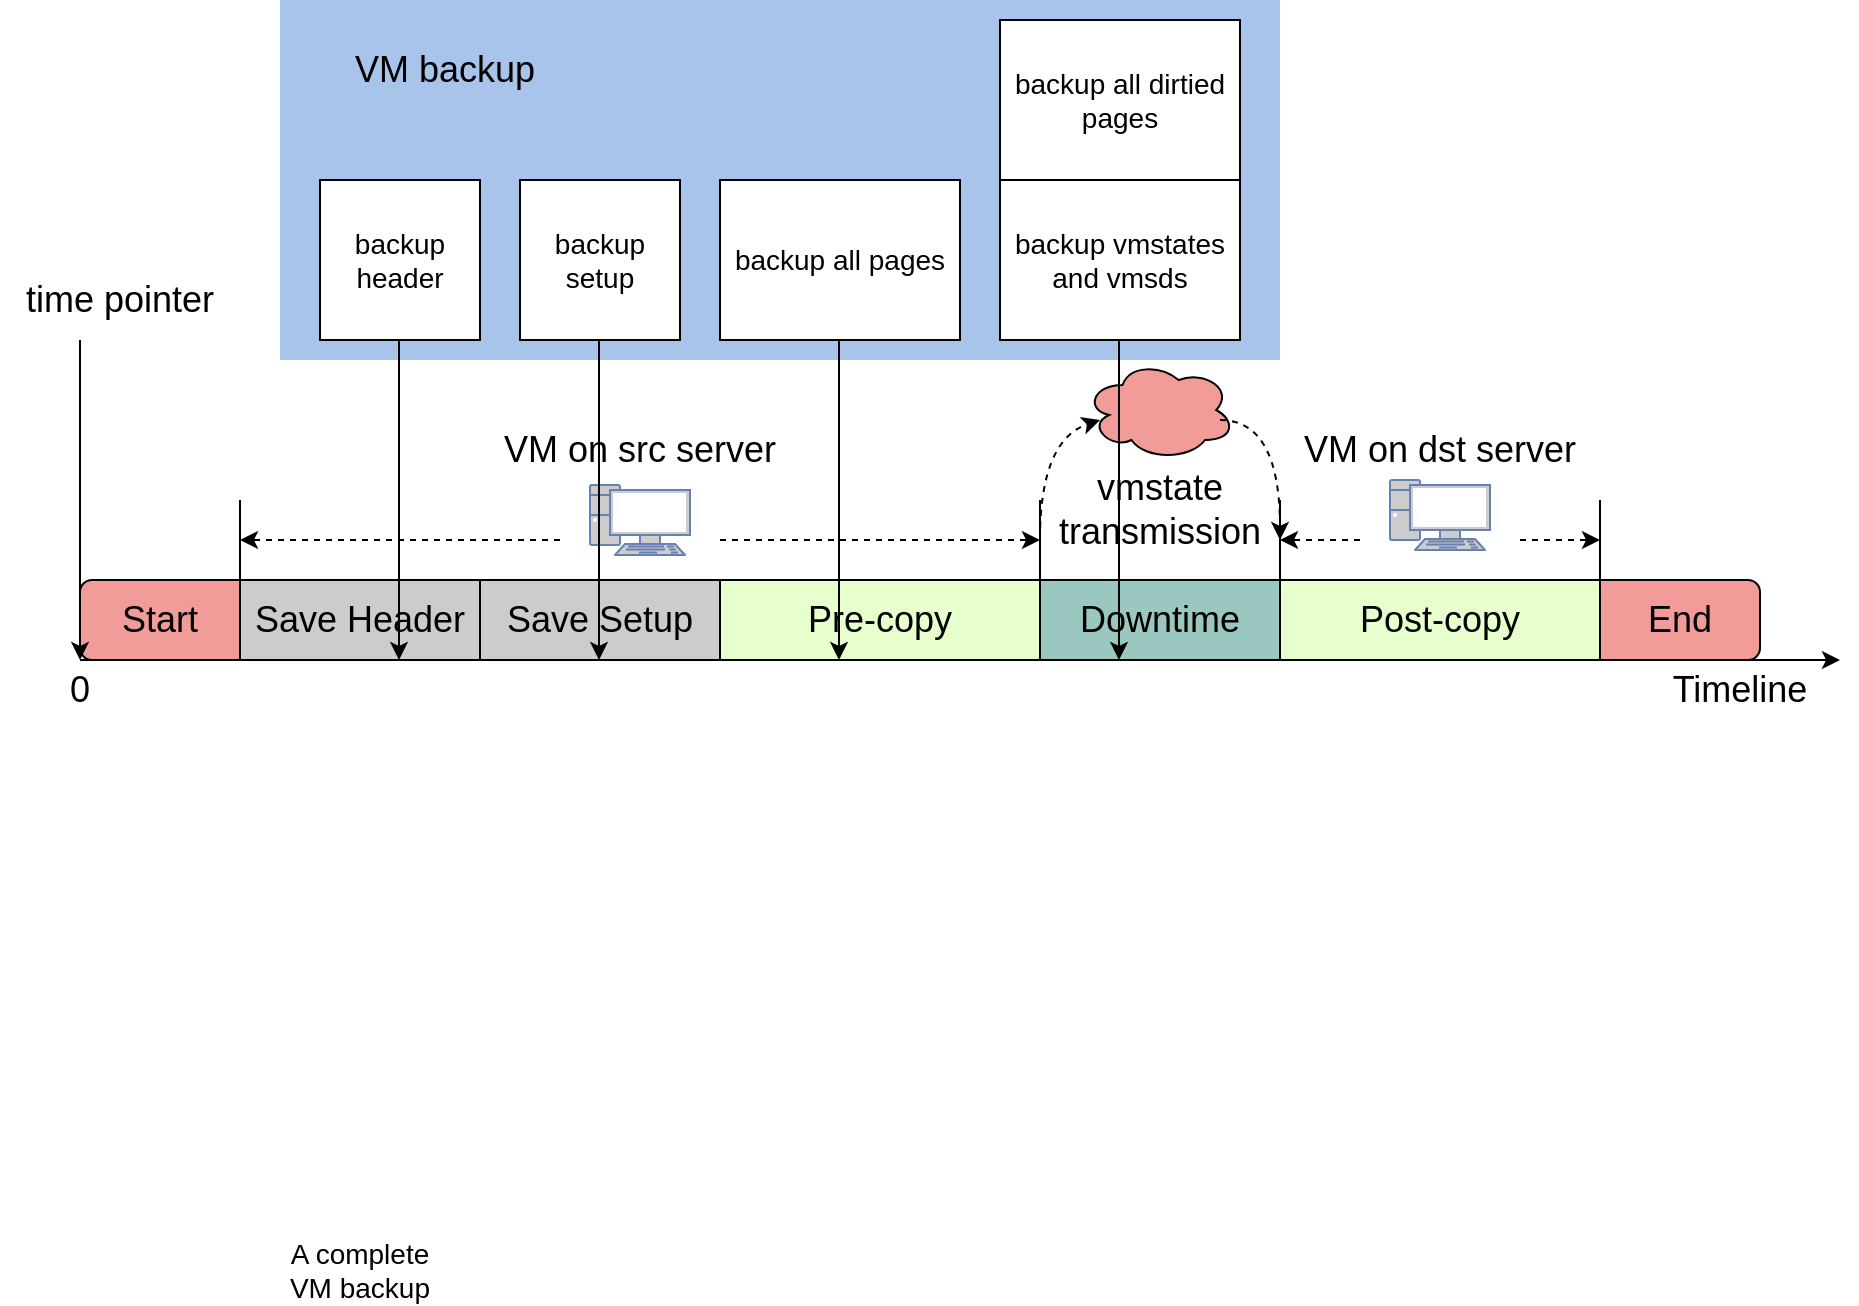 <mxfile version="20.2.4" type="github"><diagram id="xbdcwXHPQUHZUbyYT70E" name="第 1 页"><mxGraphModel dx="1038" dy="1748" grid="1" gridSize="10" guides="1" tooltips="1" connect="1" arrows="1" fold="1" page="1" pageScale="1" pageWidth="827" pageHeight="1169" math="0" shadow="0"><root><mxCell id="0"/><mxCell id="1" parent="0"/><mxCell id="qUBD2IH8IKCdjNRNr7ge-23" value="" style="rounded=0;whiteSpace=wrap;html=1;fontSize=18;fillColor=#A9C4EB;dashed=1;strokeColor=none;" vertex="1" parent="1"><mxGeometry x="220" y="-10" width="500" height="180" as="geometry"/></mxCell><mxCell id="_aCOL6AofIa1MBWSSgmZ-10" value="" style="rounded=1;whiteSpace=wrap;html=1;fontSize=18;fillColor=#F19C99;" parent="1" vertex="1"><mxGeometry x="840" y="280" width="120" height="40" as="geometry"/></mxCell><mxCell id="_aCOL6AofIa1MBWSSgmZ-1" value="" style="rounded=1;whiteSpace=wrap;html=1;fillColor=#F19C99;" parent="1" vertex="1"><mxGeometry x="120" y="280" width="120" height="40" as="geometry"/></mxCell><mxCell id="_aCOL6AofIa1MBWSSgmZ-2" value="&lt;font style=&quot;font-size: 18px;&quot;&gt;Start&lt;/font&gt;" style="text;html=1;strokeColor=none;fillColor=none;align=center;verticalAlign=middle;whiteSpace=wrap;rounded=0;" parent="1" vertex="1"><mxGeometry x="130" y="285" width="60" height="30" as="geometry"/></mxCell><mxCell id="_aCOL6AofIa1MBWSSgmZ-3" value="Save Header" style="rounded=0;whiteSpace=wrap;html=1;fontSize=18;fillColor=#CCCCCC;" parent="1" vertex="1"><mxGeometry x="200" y="280" width="120" height="40" as="geometry"/></mxCell><mxCell id="_aCOL6AofIa1MBWSSgmZ-4" value="Save Setup" style="rounded=0;whiteSpace=wrap;html=1;fontSize=18;fillColor=#CCCCCC;" parent="1" vertex="1"><mxGeometry x="320" y="280" width="120" height="40" as="geometry"/></mxCell><mxCell id="_aCOL6AofIa1MBWSSgmZ-6" value="" style="endArrow=classic;html=1;rounded=0;fontSize=18;" parent="1" edge="1"><mxGeometry width="50" height="50" relative="1" as="geometry"><mxPoint x="120" y="320" as="sourcePoint"/><mxPoint x="1000" y="320" as="targetPoint"/></mxGeometry></mxCell><mxCell id="_aCOL6AofIa1MBWSSgmZ-7" value="Pre-copy" style="rounded=0;whiteSpace=wrap;html=1;fontSize=18;fillColor=#E6FFCC;" parent="1" vertex="1"><mxGeometry x="440" y="280" width="160" height="40" as="geometry"/></mxCell><mxCell id="_aCOL6AofIa1MBWSSgmZ-8" value="Downtime" style="rounded=0;whiteSpace=wrap;html=1;fontSize=18;fillColor=#9AC7BF;" parent="1" vertex="1"><mxGeometry x="600" y="280" width="120" height="40" as="geometry"/></mxCell><mxCell id="_aCOL6AofIa1MBWSSgmZ-9" value="Post-copy" style="rounded=0;whiteSpace=wrap;html=1;fontSize=18;fillColor=#E6FFCC;" parent="1" vertex="1"><mxGeometry x="720" y="280" width="160" height="40" as="geometry"/></mxCell><mxCell id="_aCOL6AofIa1MBWSSgmZ-11" value="&lt;font style=&quot;font-size: 18px;&quot;&gt;End&lt;/font&gt;" style="text;html=1;strokeColor=none;fillColor=none;align=center;verticalAlign=middle;whiteSpace=wrap;rounded=0;" parent="1" vertex="1"><mxGeometry x="890" y="285" width="60" height="30" as="geometry"/></mxCell><mxCell id="_aCOL6AofIa1MBWSSgmZ-12" value="Timeline" style="text;html=1;strokeColor=none;fillColor=none;align=center;verticalAlign=middle;whiteSpace=wrap;rounded=0;fontSize=18;" parent="1" vertex="1"><mxGeometry x="900" y="320" width="100" height="30" as="geometry"/></mxCell><mxCell id="_aCOL6AofIa1MBWSSgmZ-13" value="" style="fontColor=#0066CC;verticalAlign=top;verticalLabelPosition=bottom;labelPosition=center;align=center;html=1;outlineConnect=0;fillColor=#CCCCCC;strokeColor=#6881B3;gradientColor=none;gradientDirection=north;strokeWidth=2;shape=mxgraph.networks.pc;fontSize=18;" parent="1" vertex="1"><mxGeometry x="375" y="232.5" width="50" height="35" as="geometry"/></mxCell><mxCell id="_aCOL6AofIa1MBWSSgmZ-14" value="" style="endArrow=none;html=1;rounded=0;fontSize=18;" parent="1" edge="1"><mxGeometry width="50" height="50" relative="1" as="geometry"><mxPoint x="200" y="280" as="sourcePoint"/><mxPoint x="200" y="240" as="targetPoint"/></mxGeometry></mxCell><mxCell id="_aCOL6AofIa1MBWSSgmZ-15" value="" style="endArrow=none;html=1;rounded=0;fontSize=18;" parent="1" edge="1"><mxGeometry width="50" height="50" relative="1" as="geometry"><mxPoint x="600" y="280" as="sourcePoint"/><mxPoint x="600" y="240" as="targetPoint"/></mxGeometry></mxCell><mxCell id="_aCOL6AofIa1MBWSSgmZ-16" value="VM on src server" style="text;html=1;strokeColor=none;fillColor=none;align=center;verticalAlign=middle;whiteSpace=wrap;rounded=0;fontSize=18;" parent="1" vertex="1"><mxGeometry x="320" y="200" width="160" height="30" as="geometry"/></mxCell><mxCell id="_aCOL6AofIa1MBWSSgmZ-17" value="" style="endArrow=classic;html=1;rounded=0;fontSize=18;dashed=1;" parent="1" edge="1"><mxGeometry width="50" height="50" relative="1" as="geometry"><mxPoint x="360" y="260" as="sourcePoint"/><mxPoint x="200" y="260" as="targetPoint"/></mxGeometry></mxCell><mxCell id="_aCOL6AofIa1MBWSSgmZ-18" value="" style="endArrow=classic;html=1;rounded=0;fontSize=18;dashed=1;" parent="1" edge="1"><mxGeometry width="50" height="50" relative="1" as="geometry"><mxPoint x="440" y="260" as="sourcePoint"/><mxPoint x="600" y="260" as="targetPoint"/></mxGeometry></mxCell><mxCell id="_aCOL6AofIa1MBWSSgmZ-19" value="" style="endArrow=none;html=1;rounded=0;fontSize=18;" parent="1" edge="1"><mxGeometry width="50" height="50" relative="1" as="geometry"><mxPoint x="720" y="280" as="sourcePoint"/><mxPoint x="720" y="240" as="targetPoint"/></mxGeometry></mxCell><mxCell id="_aCOL6AofIa1MBWSSgmZ-20" value="" style="endArrow=none;html=1;rounded=0;fontSize=18;" parent="1" edge="1"><mxGeometry width="50" height="50" relative="1" as="geometry"><mxPoint x="880" y="280" as="sourcePoint"/><mxPoint x="880" y="240" as="targetPoint"/></mxGeometry></mxCell><mxCell id="_aCOL6AofIa1MBWSSgmZ-21" value="" style="fontColor=#0066CC;verticalAlign=top;verticalLabelPosition=bottom;labelPosition=center;align=center;html=1;outlineConnect=0;fillColor=#CCCCCC;strokeColor=#6881B3;gradientColor=none;gradientDirection=north;strokeWidth=2;shape=mxgraph.networks.pc;fontSize=18;" parent="1" vertex="1"><mxGeometry x="775" y="230" width="50" height="35" as="geometry"/></mxCell><mxCell id="_aCOL6AofIa1MBWSSgmZ-22" value="" style="endArrow=classic;html=1;rounded=0;fontSize=18;dashed=1;" parent="1" edge="1"><mxGeometry width="50" height="50" relative="1" as="geometry"><mxPoint x="760" y="260" as="sourcePoint"/><mxPoint x="720" y="260" as="targetPoint"/></mxGeometry></mxCell><mxCell id="_aCOL6AofIa1MBWSSgmZ-23" value="" style="endArrow=classic;html=1;rounded=0;fontSize=18;dashed=1;" parent="1" edge="1"><mxGeometry width="50" height="50" relative="1" as="geometry"><mxPoint x="840" y="260" as="sourcePoint"/><mxPoint x="880" y="260" as="targetPoint"/></mxGeometry></mxCell><mxCell id="_aCOL6AofIa1MBWSSgmZ-24" value="VM on dst server" style="text;html=1;strokeColor=none;fillColor=none;align=center;verticalAlign=middle;whiteSpace=wrap;rounded=0;fontSize=18;" parent="1" vertex="1"><mxGeometry x="720" y="200" width="160" height="30" as="geometry"/></mxCell><mxCell id="_aCOL6AofIa1MBWSSgmZ-25" value="" style="ellipse;shape=cloud;whiteSpace=wrap;html=1;fontSize=18;fillColor=#F19C99;" parent="1" vertex="1"><mxGeometry x="622.5" y="170" width="75" height="50" as="geometry"/></mxCell><mxCell id="_aCOL6AofIa1MBWSSgmZ-26" value="" style="curved=1;endArrow=classic;html=1;rounded=0;fontSize=18;dashed=1;" parent="1" edge="1"><mxGeometry width="50" height="50" relative="1" as="geometry"><mxPoint x="600" y="260" as="sourcePoint"/><mxPoint x="630" y="200" as="targetPoint"/><Array as="points"><mxPoint x="600" y="210"/></Array></mxGeometry></mxCell><mxCell id="_aCOL6AofIa1MBWSSgmZ-28" value="" style="curved=1;endArrow=classic;html=1;rounded=0;dashed=1;fontSize=18;" parent="1" edge="1"><mxGeometry width="50" height="50" relative="1" as="geometry"><mxPoint x="690" y="200" as="sourcePoint"/><mxPoint x="720" y="260" as="targetPoint"/><Array as="points"><mxPoint x="720" y="200"/></Array></mxGeometry></mxCell><mxCell id="_aCOL6AofIa1MBWSSgmZ-29" value="vmstate transmission" style="text;html=1;strokeColor=none;fillColor=none;align=center;verticalAlign=middle;whiteSpace=wrap;rounded=0;fontSize=18;" parent="1" vertex="1"><mxGeometry x="630" y="230" width="60" height="30" as="geometry"/></mxCell><mxCell id="WvZuHLwOSjtssqFwPs-B-2" value="&lt;font style=&quot;font-size: 18px;&quot;&gt;0&lt;/font&gt;" style="text;html=1;strokeColor=none;fillColor=none;align=center;verticalAlign=middle;whiteSpace=wrap;rounded=0;" parent="1" vertex="1"><mxGeometry x="90" y="320" width="60" height="30" as="geometry"/></mxCell><mxCell id="WvZuHLwOSjtssqFwPs-B-3" value="time pointer" style="text;html=1;strokeColor=none;fillColor=none;align=center;verticalAlign=middle;whiteSpace=wrap;rounded=0;fontSize=18;" parent="1" vertex="1"><mxGeometry x="80" y="120" width="120" height="40" as="geometry"/></mxCell><mxCell id="Ytj0PdgWRgDravnHIEoL-1" value="" style="endArrow=classic;html=1;rounded=0;fontSize=18;entryX=0;entryY=1;entryDx=0;entryDy=0;" parent="1" target="_aCOL6AofIa1MBWSSgmZ-1" edge="1"><mxGeometry width="50" height="50" relative="1" as="geometry"><mxPoint x="120" y="160" as="sourcePoint"/><mxPoint x="170" y="150" as="targetPoint"/></mxGeometry></mxCell><mxCell id="qUBD2IH8IKCdjNRNr7ge-5" value="&lt;font style=&quot;font-size: 14px;&quot;&gt;backup &lt;br&gt;header&lt;/font&gt;" style="rounded=0;whiteSpace=wrap;html=1;" vertex="1" parent="1"><mxGeometry x="240" y="80" width="80" height="80" as="geometry"/></mxCell><mxCell id="qUBD2IH8IKCdjNRNr7ge-6" value="&lt;font style=&quot;font-size: 14px;&quot;&gt;backup&lt;br&gt;setup&lt;/font&gt;" style="rounded=0;whiteSpace=wrap;html=1;" vertex="1" parent="1"><mxGeometry x="340" y="80" width="80" height="80" as="geometry"/></mxCell><mxCell id="qUBD2IH8IKCdjNRNr7ge-7" value="backup all pages" style="rounded=0;whiteSpace=wrap;html=1;fontSize=14;" vertex="1" parent="1"><mxGeometry x="440" y="80" width="120" height="80" as="geometry"/></mxCell><mxCell id="qUBD2IH8IKCdjNRNr7ge-8" value="backup all dirtied pages" style="rounded=0;whiteSpace=wrap;html=1;fontSize=14;" vertex="1" parent="1"><mxGeometry x="580" width="120" height="80" as="geometry"/></mxCell><mxCell id="qUBD2IH8IKCdjNRNr7ge-10" value="backup vmstates and vmsds" style="rounded=0;whiteSpace=wrap;html=1;fontSize=14;" vertex="1" parent="1"><mxGeometry x="580" y="80" width="120" height="80" as="geometry"/></mxCell><mxCell id="qUBD2IH8IKCdjNRNr7ge-11" value="A complete VM backup" style="text;html=1;strokeColor=none;fillColor=none;align=center;verticalAlign=middle;whiteSpace=wrap;rounded=0;fontSize=14;" vertex="1" parent="1"><mxGeometry x="215" y="610" width="90" height="30" as="geometry"/></mxCell><mxCell id="qUBD2IH8IKCdjNRNr7ge-12" value="" style="endArrow=classic;html=1;rounded=0;fontSize=18;entryX=0;entryY=1;entryDx=0;entryDy=0;" edge="1" parent="1"><mxGeometry width="50" height="50" relative="1" as="geometry"><mxPoint x="279.5" y="160" as="sourcePoint"/><mxPoint x="279.5" y="320" as="targetPoint"/></mxGeometry></mxCell><mxCell id="qUBD2IH8IKCdjNRNr7ge-15" value="" style="endArrow=classic;html=1;rounded=0;fontSize=18;entryX=0;entryY=1;entryDx=0;entryDy=0;" edge="1" parent="1"><mxGeometry width="50" height="50" relative="1" as="geometry"><mxPoint x="379.5" y="160" as="sourcePoint"/><mxPoint x="379.5" y="320" as="targetPoint"/></mxGeometry></mxCell><mxCell id="qUBD2IH8IKCdjNRNr7ge-18" value="" style="endArrow=classic;html=1;rounded=0;fontSize=18;entryX=0;entryY=1;entryDx=0;entryDy=0;" edge="1" parent="1"><mxGeometry width="50" height="50" relative="1" as="geometry"><mxPoint x="499.5" y="160" as="sourcePoint"/><mxPoint x="499.5" y="320" as="targetPoint"/></mxGeometry></mxCell><mxCell id="qUBD2IH8IKCdjNRNr7ge-21" value="" style="endArrow=classic;html=1;rounded=0;fontSize=18;entryX=0;entryY=1;entryDx=0;entryDy=0;" edge="1" parent="1"><mxGeometry width="50" height="50" relative="1" as="geometry"><mxPoint x="639.5" y="160" as="sourcePoint"/><mxPoint x="639.5" y="320" as="targetPoint"/></mxGeometry></mxCell><mxCell id="qUBD2IH8IKCdjNRNr7ge-24" value="VM backup" style="text;html=1;strokeColor=none;fillColor=none;align=center;verticalAlign=middle;whiteSpace=wrap;rounded=0;dashed=1;fontSize=18;" vertex="1" parent="1"><mxGeometry x="230" y="10" width="145" height="30" as="geometry"/></mxCell></root></mxGraphModel></diagram></mxfile>